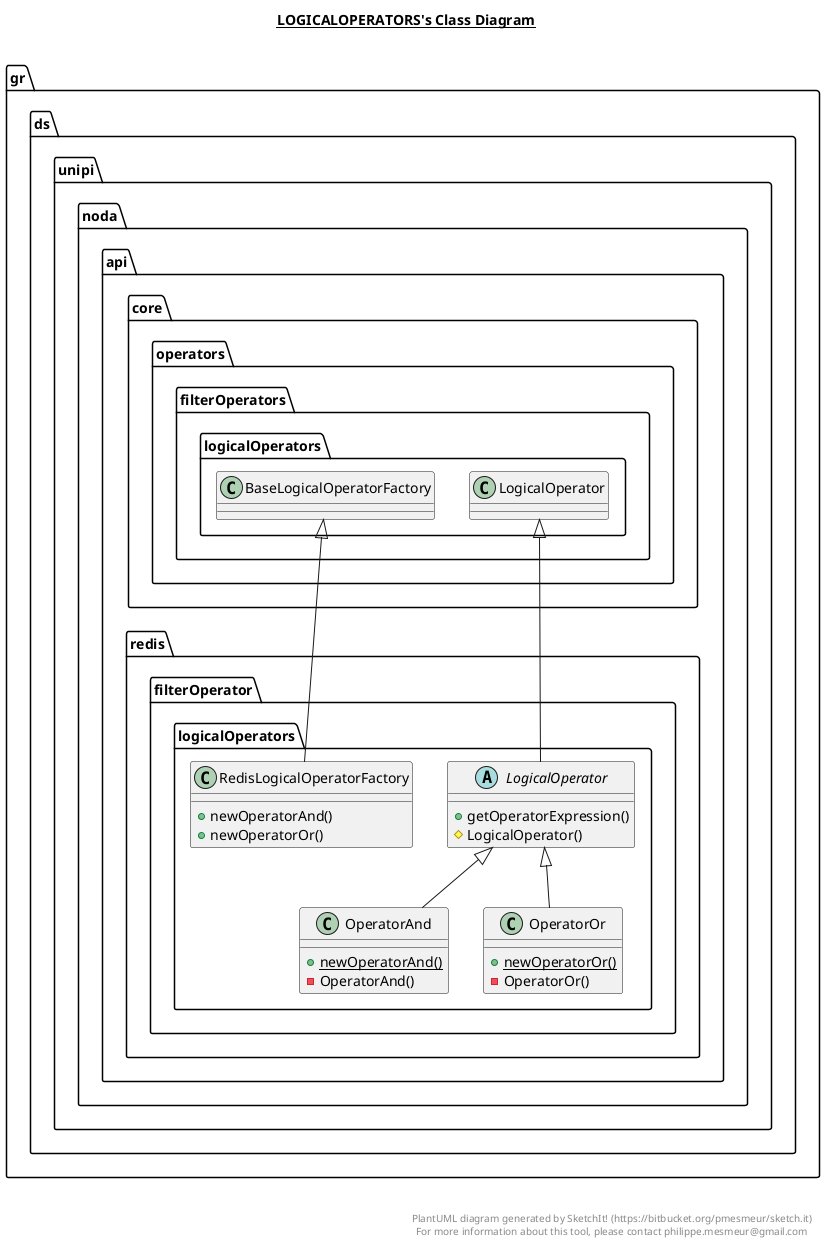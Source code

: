 @startuml

title __LOGICALOPERATORS's Class Diagram__\n

  namespace gr.ds.unipi.noda.api.redis {
    namespace filterOperator.logicalOperators {
      abstract class gr.ds.unipi.noda.api.redis.filterOperator.logicalOperators.LogicalOperator {
          + getOperatorExpression()
          # LogicalOperator()
      }
    }
  }
  

  namespace gr.ds.unipi.noda.api.redis {
    namespace filterOperator.logicalOperators {
      class gr.ds.unipi.noda.api.redis.filterOperator.logicalOperators.OperatorAnd {
          {static} + newOperatorAnd()
          - OperatorAnd()
      }
    }
  }
  

  namespace gr.ds.unipi.noda.api.redis {
    namespace filterOperator.logicalOperators {
      class gr.ds.unipi.noda.api.redis.filterOperator.logicalOperators.OperatorOr {
          {static} + newOperatorOr()
          - OperatorOr()
      }
    }
  }
  

  namespace gr.ds.unipi.noda.api.redis {
    namespace filterOperator.logicalOperators {
      class gr.ds.unipi.noda.api.redis.filterOperator.logicalOperators.RedisLogicalOperatorFactory {
          + newOperatorAnd()
          + newOperatorOr()
      }
    }
  }
  

  gr.ds.unipi.noda.api.redis.filterOperator.logicalOperators.LogicalOperator -up-|> gr.ds.unipi.noda.api.core.operators.filterOperators.logicalOperators.LogicalOperator
  gr.ds.unipi.noda.api.redis.filterOperator.logicalOperators.OperatorAnd -up-|> gr.ds.unipi.noda.api.redis.filterOperator.logicalOperators.LogicalOperator
  gr.ds.unipi.noda.api.redis.filterOperator.logicalOperators.OperatorOr -up-|> gr.ds.unipi.noda.api.redis.filterOperator.logicalOperators.LogicalOperator
  gr.ds.unipi.noda.api.redis.filterOperator.logicalOperators.RedisLogicalOperatorFactory -up-|> gr.ds.unipi.noda.api.core.operators.filterOperators.logicalOperators.BaseLogicalOperatorFactory


right footer


PlantUML diagram generated by SketchIt! (https://bitbucket.org/pmesmeur/sketch.it)
For more information about this tool, please contact philippe.mesmeur@gmail.com
endfooter

@enduml
